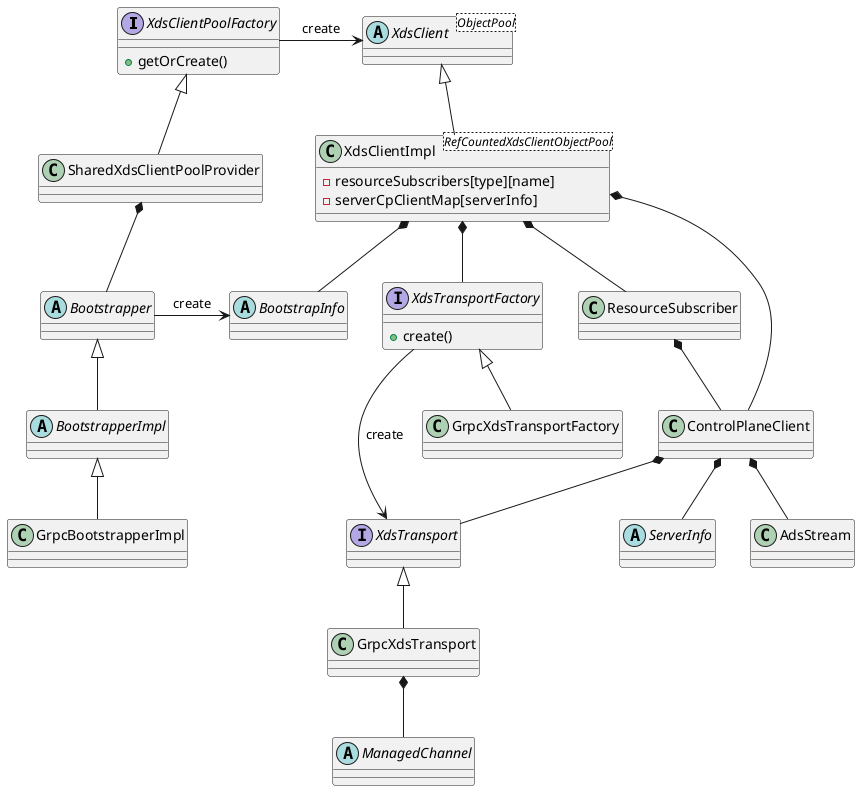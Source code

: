 @startuml


interface XdsClientPoolFactory {
  +getOrCreate()
}
class SharedXdsClientPoolProvider
abstract class XdsClient <ObjectPool>
class XdsClientImpl <RefCountedXdsClientObjectPool> {
  -resourceSubscribers[type][name]
  -serverCpClientMap[serverInfo]
}
abstract class Bootstrapper
abstract class ServerInfo
abstract class BootstrapperImpl
class GrpcBootstrapperImpl
interface XdsTransportFactory {
  +create()
}
class GrpcXdsTransportFactory
interface XdsTransport
class GrpcXdsTransport
abstract class BootstrapInfo
class ResourceSubscriber
class ControlPlaneClient
abstract class ManagedChannel
class AdsStream

ResourceSubscriber *-- ControlPlaneClient
ControlPlaneClient *-- XdsTransport
ControlPlaneClient *-- ServerInfo
ControlPlaneClient *-- AdsStream
XdsClientImpl *-- ResourceSubscriber
XdsClientImpl *-- ControlPlaneClient
XdsClientImpl *-- XdsTransportFactory
XdsClientImpl *-- BootstrapInfo
XdsClientPoolFactory <|-- SharedXdsClientPoolProvider
XdsClientPoolFactory -> XdsClient : create
Bootstrapper <|-- BootstrapperImpl
Bootstrapper -> BootstrapInfo : create
SharedXdsClientPoolProvider *-- Bootstrapper
XdsClient <|-- XdsClientImpl
BootstrapperImpl <|-- GrpcBootstrapperImpl
XdsTransportFactory <|-- GrpcXdsTransportFactory
XdsTransport <|-- GrpcXdsTransport
GrpcXdsTransport *-- ManagedChannel
XdsTransportFactory -> XdsTransport : create


@enduml